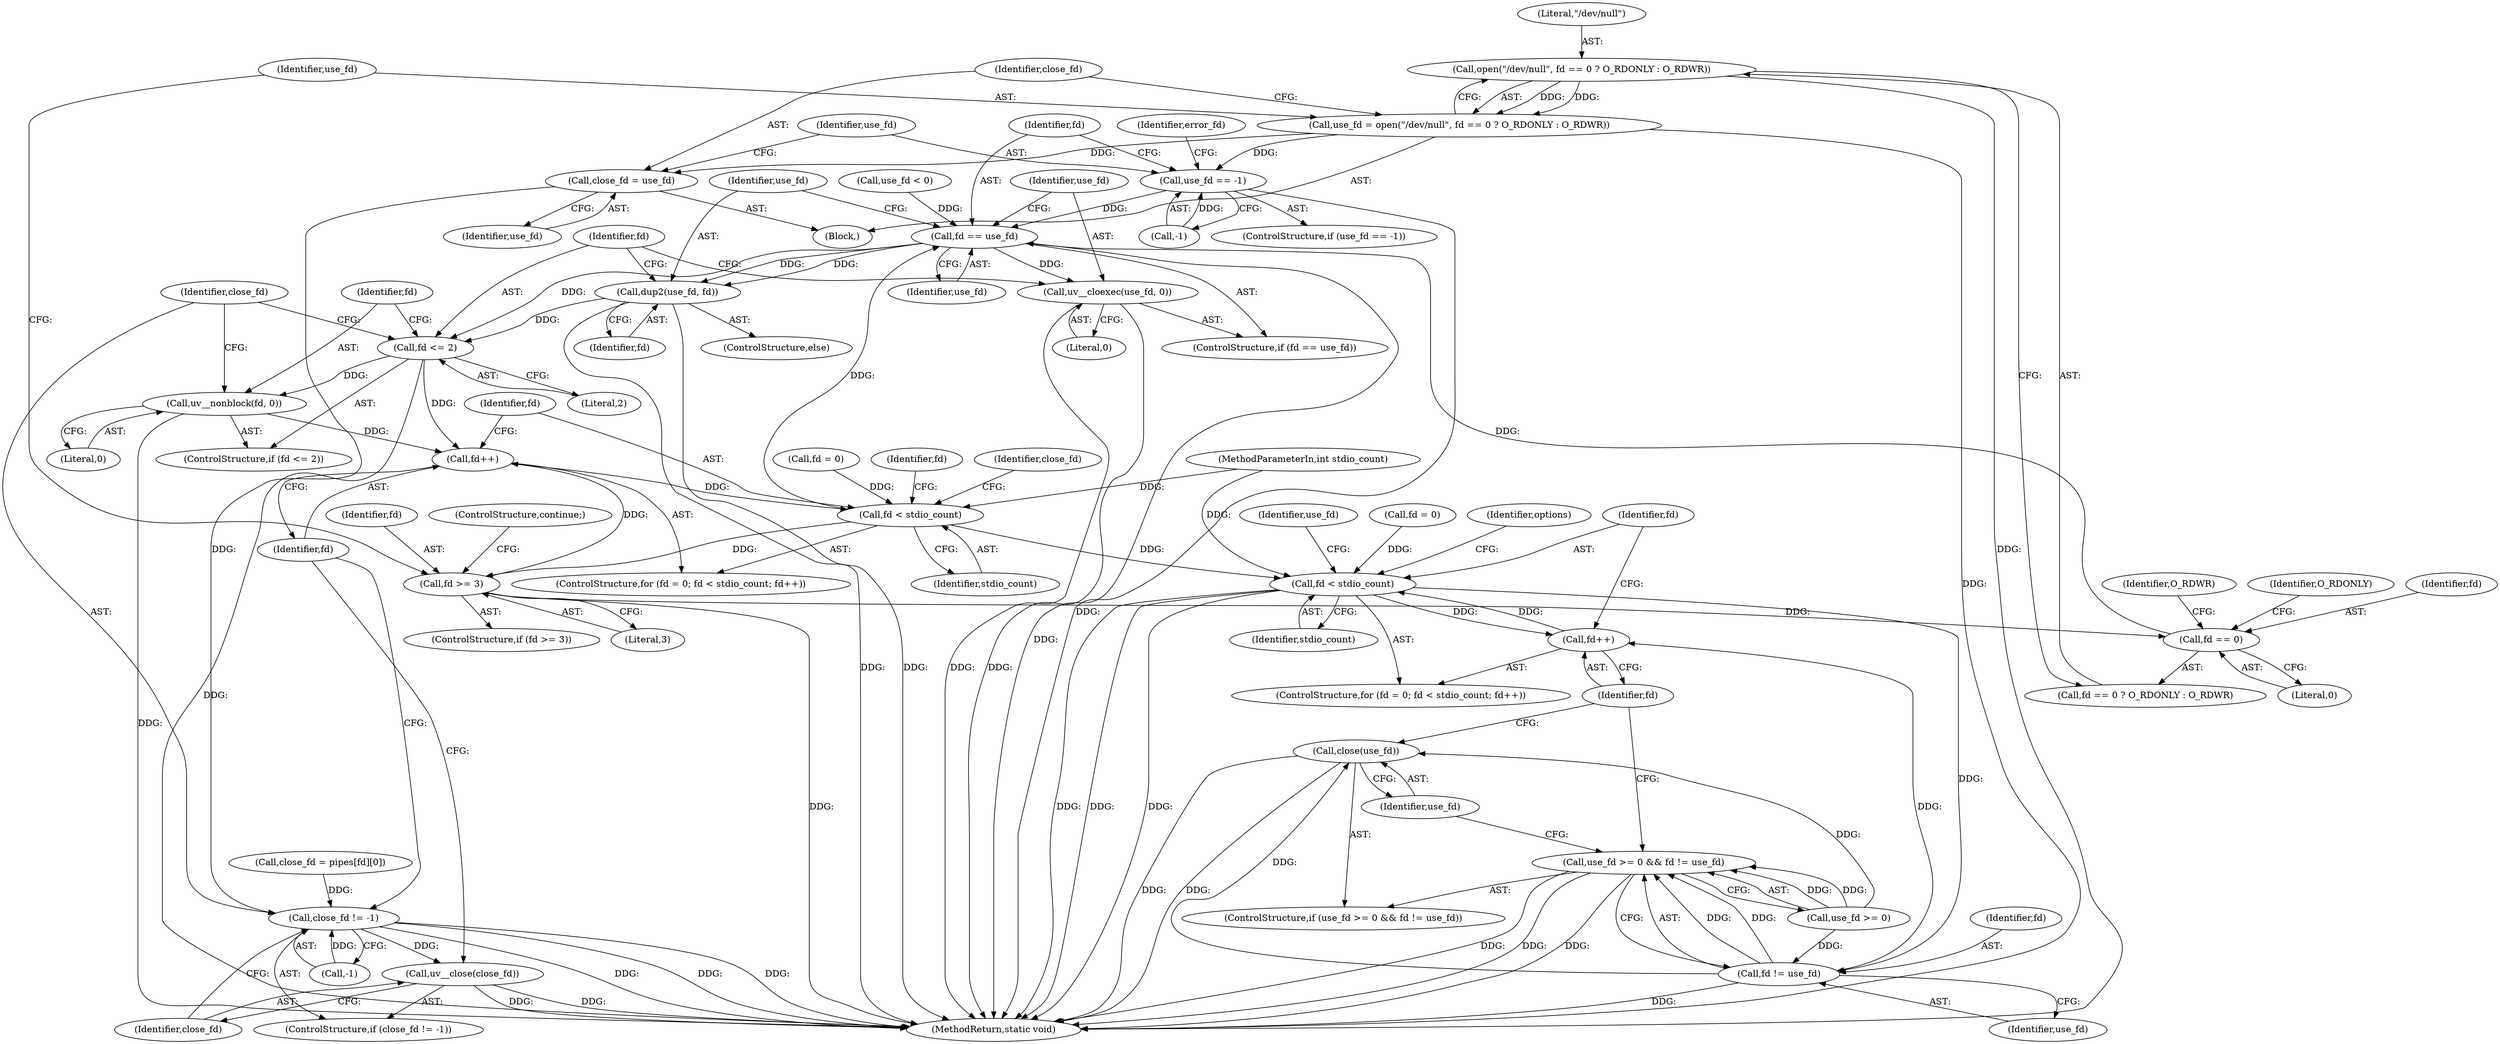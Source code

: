 digraph "0_libuv_66ab38918c911bcff025562cf06237d7fedaba0c@API" {
"1000156" [label="(Call,open(\"/dev/null\", fd == 0 ? O_RDONLY : O_RDWR))"];
"1000154" [label="(Call,use_fd = open(\"/dev/null\", fd == 0 ? O_RDONLY : O_RDWR))"];
"1000164" [label="(Call,close_fd = use_fd)"];
"1000200" [label="(Call,close_fd != -1)"];
"1000204" [label="(Call,uv__close(close_fd))"];
"1000168" [label="(Call,use_fd == -1)"];
"1000182" [label="(Call,fd == use_fd)"];
"1000185" [label="(Call,uv__cloexec(use_fd, 0))"];
"1000189" [label="(Call,dup2(use_fd, fd))"];
"1000193" [label="(Call,fd <= 2)"];
"1000125" [label="(Call,fd++)"];
"1000122" [label="(Call,fd < stdio_count)"];
"1000148" [label="(Call,fd >= 3)"];
"1000159" [label="(Call,fd == 0)"];
"1000210" [label="(Call,fd < stdio_count)"];
"1000213" [label="(Call,fd++)"];
"1000228" [label="(Call,fd != use_fd)"];
"1000224" [label="(Call,use_fd >= 0 && fd != use_fd)"];
"1000231" [label="(Call,close(use_fd))"];
"1000196" [label="(Call,uv__nonblock(fd, 0))"];
"1000129" [label="(Identifier,close_fd)"];
"1000181" [label="(ControlStructure,if (fd == use_fd))"];
"1000123" [label="(Identifier,fd)"];
"1000118" [label="(ControlStructure,for (fd = 0; fd < stdio_count; fd++))"];
"1000162" [label="(Identifier,O_RDONLY)"];
"1000214" [label="(Identifier,fd)"];
"1000230" [label="(Identifier,use_fd)"];
"1000155" [label="(Identifier,use_fd)"];
"1000198" [label="(Literal,0)"];
"1000182" [label="(Call,fd == use_fd)"];
"1000199" [label="(ControlStructure,if (close_fd != -1))"];
"1000151" [label="(ControlStructure,continue;)"];
"1000166" [label="(Identifier,use_fd)"];
"1000185" [label="(Call,uv__cloexec(use_fd, 0))"];
"1000333" [label="(MethodReturn,static void)"];
"1000148" [label="(Call,fd >= 3)"];
"1000186" [label="(Identifier,use_fd)"];
"1000160" [label="(Identifier,fd)"];
"1000163" [label="(Identifier,O_RDWR)"];
"1000143" [label="(Call,use_fd < 0)"];
"1000217" [label="(Identifier,use_fd)"];
"1000169" [label="(Identifier,use_fd)"];
"1000168" [label="(Call,use_fd == -1)"];
"1000128" [label="(Call,close_fd = pipes[fd][0])"];
"1000149" [label="(Identifier,fd)"];
"1000206" [label="(ControlStructure,for (fd = 0; fd < stdio_count; fd++))"];
"1000204" [label="(Call,uv__close(close_fd))"];
"1000197" [label="(Identifier,fd)"];
"1000119" [label="(Call,fd = 0)"];
"1000104" [label="(MethodParameterIn,int stdio_count)"];
"1000154" [label="(Call,use_fd = open(\"/dev/null\", fd == 0 ? O_RDONLY : O_RDWR))"];
"1000153" [label="(Block,)"];
"1000190" [label="(Identifier,use_fd)"];
"1000194" [label="(Identifier,fd)"];
"1000195" [label="(Literal,2)"];
"1000188" [label="(ControlStructure,else)"];
"1000170" [label="(Call,-1)"];
"1000200" [label="(Call,close_fd != -1)"];
"1000124" [label="(Identifier,stdio_count)"];
"1000228" [label="(Call,fd != use_fd)"];
"1000193" [label="(Call,fd <= 2)"];
"1000174" [label="(Identifier,error_fd)"];
"1000205" [label="(Identifier,close_fd)"];
"1000126" [label="(Identifier,fd)"];
"1000150" [label="(Literal,3)"];
"1000189" [label="(Call,dup2(use_fd, fd))"];
"1000164" [label="(Call,close_fd = use_fd)"];
"1000156" [label="(Call,open(\"/dev/null\", fd == 0 ? O_RDONLY : O_RDWR))"];
"1000184" [label="(Identifier,use_fd)"];
"1000122" [label="(Call,fd < stdio_count)"];
"1000224" [label="(Call,use_fd >= 0 && fd != use_fd)"];
"1000161" [label="(Literal,0)"];
"1000223" [label="(ControlStructure,if (use_fd >= 0 && fd != use_fd))"];
"1000202" [label="(Call,-1)"];
"1000229" [label="(Identifier,fd)"];
"1000125" [label="(Call,fd++)"];
"1000207" [label="(Call,fd = 0)"];
"1000167" [label="(ControlStructure,if (use_fd == -1))"];
"1000196" [label="(Call,uv__nonblock(fd, 0))"];
"1000201" [label="(Identifier,close_fd)"];
"1000159" [label="(Call,fd == 0)"];
"1000157" [label="(Literal,\"/dev/null\")"];
"1000212" [label="(Identifier,stdio_count)"];
"1000211" [label="(Identifier,fd)"];
"1000231" [label="(Call,close(use_fd))"];
"1000191" [label="(Identifier,fd)"];
"1000183" [label="(Identifier,fd)"];
"1000213" [label="(Call,fd++)"];
"1000225" [label="(Call,use_fd >= 0)"];
"1000192" [label="(ControlStructure,if (fd <= 2))"];
"1000232" [label="(Identifier,use_fd)"];
"1000237" [label="(Identifier,options)"];
"1000208" [label="(Identifier,fd)"];
"1000165" [label="(Identifier,close_fd)"];
"1000210" [label="(Call,fd < stdio_count)"];
"1000187" [label="(Literal,0)"];
"1000147" [label="(ControlStructure,if (fd >= 3))"];
"1000158" [label="(Call,fd == 0 ? O_RDONLY : O_RDWR)"];
"1000156" -> "1000154"  [label="AST: "];
"1000156" -> "1000158"  [label="CFG: "];
"1000157" -> "1000156"  [label="AST: "];
"1000158" -> "1000156"  [label="AST: "];
"1000154" -> "1000156"  [label="CFG: "];
"1000156" -> "1000333"  [label="DDG: "];
"1000156" -> "1000154"  [label="DDG: "];
"1000156" -> "1000154"  [label="DDG: "];
"1000154" -> "1000153"  [label="AST: "];
"1000155" -> "1000154"  [label="AST: "];
"1000165" -> "1000154"  [label="CFG: "];
"1000154" -> "1000333"  [label="DDG: "];
"1000154" -> "1000164"  [label="DDG: "];
"1000154" -> "1000168"  [label="DDG: "];
"1000164" -> "1000153"  [label="AST: "];
"1000164" -> "1000166"  [label="CFG: "];
"1000165" -> "1000164"  [label="AST: "];
"1000166" -> "1000164"  [label="AST: "];
"1000169" -> "1000164"  [label="CFG: "];
"1000164" -> "1000200"  [label="DDG: "];
"1000200" -> "1000199"  [label="AST: "];
"1000200" -> "1000202"  [label="CFG: "];
"1000201" -> "1000200"  [label="AST: "];
"1000202" -> "1000200"  [label="AST: "];
"1000205" -> "1000200"  [label="CFG: "];
"1000126" -> "1000200"  [label="CFG: "];
"1000200" -> "1000333"  [label="DDG: "];
"1000200" -> "1000333"  [label="DDG: "];
"1000200" -> "1000333"  [label="DDG: "];
"1000128" -> "1000200"  [label="DDG: "];
"1000202" -> "1000200"  [label="DDG: "];
"1000200" -> "1000204"  [label="DDG: "];
"1000204" -> "1000199"  [label="AST: "];
"1000204" -> "1000205"  [label="CFG: "];
"1000205" -> "1000204"  [label="AST: "];
"1000126" -> "1000204"  [label="CFG: "];
"1000204" -> "1000333"  [label="DDG: "];
"1000204" -> "1000333"  [label="DDG: "];
"1000168" -> "1000167"  [label="AST: "];
"1000168" -> "1000170"  [label="CFG: "];
"1000169" -> "1000168"  [label="AST: "];
"1000170" -> "1000168"  [label="AST: "];
"1000174" -> "1000168"  [label="CFG: "];
"1000183" -> "1000168"  [label="CFG: "];
"1000168" -> "1000333"  [label="DDG: "];
"1000170" -> "1000168"  [label="DDG: "];
"1000168" -> "1000182"  [label="DDG: "];
"1000182" -> "1000181"  [label="AST: "];
"1000182" -> "1000184"  [label="CFG: "];
"1000183" -> "1000182"  [label="AST: "];
"1000184" -> "1000182"  [label="AST: "];
"1000186" -> "1000182"  [label="CFG: "];
"1000190" -> "1000182"  [label="CFG: "];
"1000182" -> "1000333"  [label="DDG: "];
"1000159" -> "1000182"  [label="DDG: "];
"1000122" -> "1000182"  [label="DDG: "];
"1000143" -> "1000182"  [label="DDG: "];
"1000182" -> "1000185"  [label="DDG: "];
"1000182" -> "1000189"  [label="DDG: "];
"1000182" -> "1000189"  [label="DDG: "];
"1000182" -> "1000193"  [label="DDG: "];
"1000185" -> "1000181"  [label="AST: "];
"1000185" -> "1000187"  [label="CFG: "];
"1000186" -> "1000185"  [label="AST: "];
"1000187" -> "1000185"  [label="AST: "];
"1000194" -> "1000185"  [label="CFG: "];
"1000185" -> "1000333"  [label="DDG: "];
"1000185" -> "1000333"  [label="DDG: "];
"1000189" -> "1000188"  [label="AST: "];
"1000189" -> "1000191"  [label="CFG: "];
"1000190" -> "1000189"  [label="AST: "];
"1000191" -> "1000189"  [label="AST: "];
"1000194" -> "1000189"  [label="CFG: "];
"1000189" -> "1000333"  [label="DDG: "];
"1000189" -> "1000333"  [label="DDG: "];
"1000189" -> "1000193"  [label="DDG: "];
"1000193" -> "1000192"  [label="AST: "];
"1000193" -> "1000195"  [label="CFG: "];
"1000194" -> "1000193"  [label="AST: "];
"1000195" -> "1000193"  [label="AST: "];
"1000197" -> "1000193"  [label="CFG: "];
"1000201" -> "1000193"  [label="CFG: "];
"1000193" -> "1000333"  [label="DDG: "];
"1000193" -> "1000125"  [label="DDG: "];
"1000193" -> "1000196"  [label="DDG: "];
"1000125" -> "1000118"  [label="AST: "];
"1000125" -> "1000126"  [label="CFG: "];
"1000126" -> "1000125"  [label="AST: "];
"1000123" -> "1000125"  [label="CFG: "];
"1000125" -> "1000122"  [label="DDG: "];
"1000148" -> "1000125"  [label="DDG: "];
"1000196" -> "1000125"  [label="DDG: "];
"1000122" -> "1000118"  [label="AST: "];
"1000122" -> "1000124"  [label="CFG: "];
"1000123" -> "1000122"  [label="AST: "];
"1000124" -> "1000122"  [label="AST: "];
"1000129" -> "1000122"  [label="CFG: "];
"1000208" -> "1000122"  [label="CFG: "];
"1000119" -> "1000122"  [label="DDG: "];
"1000104" -> "1000122"  [label="DDG: "];
"1000122" -> "1000148"  [label="DDG: "];
"1000122" -> "1000210"  [label="DDG: "];
"1000148" -> "1000147"  [label="AST: "];
"1000148" -> "1000150"  [label="CFG: "];
"1000149" -> "1000148"  [label="AST: "];
"1000150" -> "1000148"  [label="AST: "];
"1000151" -> "1000148"  [label="CFG: "];
"1000155" -> "1000148"  [label="CFG: "];
"1000148" -> "1000333"  [label="DDG: "];
"1000148" -> "1000159"  [label="DDG: "];
"1000159" -> "1000158"  [label="AST: "];
"1000159" -> "1000161"  [label="CFG: "];
"1000160" -> "1000159"  [label="AST: "];
"1000161" -> "1000159"  [label="AST: "];
"1000162" -> "1000159"  [label="CFG: "];
"1000163" -> "1000159"  [label="CFG: "];
"1000210" -> "1000206"  [label="AST: "];
"1000210" -> "1000212"  [label="CFG: "];
"1000211" -> "1000210"  [label="AST: "];
"1000212" -> "1000210"  [label="AST: "];
"1000217" -> "1000210"  [label="CFG: "];
"1000237" -> "1000210"  [label="CFG: "];
"1000210" -> "1000333"  [label="DDG: "];
"1000210" -> "1000333"  [label="DDG: "];
"1000210" -> "1000333"  [label="DDG: "];
"1000213" -> "1000210"  [label="DDG: "];
"1000207" -> "1000210"  [label="DDG: "];
"1000104" -> "1000210"  [label="DDG: "];
"1000210" -> "1000213"  [label="DDG: "];
"1000210" -> "1000228"  [label="DDG: "];
"1000213" -> "1000206"  [label="AST: "];
"1000213" -> "1000214"  [label="CFG: "];
"1000214" -> "1000213"  [label="AST: "];
"1000211" -> "1000213"  [label="CFG: "];
"1000228" -> "1000213"  [label="DDG: "];
"1000228" -> "1000224"  [label="AST: "];
"1000228" -> "1000230"  [label="CFG: "];
"1000229" -> "1000228"  [label="AST: "];
"1000230" -> "1000228"  [label="AST: "];
"1000224" -> "1000228"  [label="CFG: "];
"1000228" -> "1000333"  [label="DDG: "];
"1000228" -> "1000224"  [label="DDG: "];
"1000228" -> "1000224"  [label="DDG: "];
"1000225" -> "1000228"  [label="DDG: "];
"1000228" -> "1000231"  [label="DDG: "];
"1000224" -> "1000223"  [label="AST: "];
"1000224" -> "1000225"  [label="CFG: "];
"1000225" -> "1000224"  [label="AST: "];
"1000232" -> "1000224"  [label="CFG: "];
"1000214" -> "1000224"  [label="CFG: "];
"1000224" -> "1000333"  [label="DDG: "];
"1000224" -> "1000333"  [label="DDG: "];
"1000224" -> "1000333"  [label="DDG: "];
"1000225" -> "1000224"  [label="DDG: "];
"1000225" -> "1000224"  [label="DDG: "];
"1000231" -> "1000223"  [label="AST: "];
"1000231" -> "1000232"  [label="CFG: "];
"1000232" -> "1000231"  [label="AST: "];
"1000214" -> "1000231"  [label="CFG: "];
"1000231" -> "1000333"  [label="DDG: "];
"1000231" -> "1000333"  [label="DDG: "];
"1000225" -> "1000231"  [label="DDG: "];
"1000196" -> "1000192"  [label="AST: "];
"1000196" -> "1000198"  [label="CFG: "];
"1000197" -> "1000196"  [label="AST: "];
"1000198" -> "1000196"  [label="AST: "];
"1000201" -> "1000196"  [label="CFG: "];
"1000196" -> "1000333"  [label="DDG: "];
}

